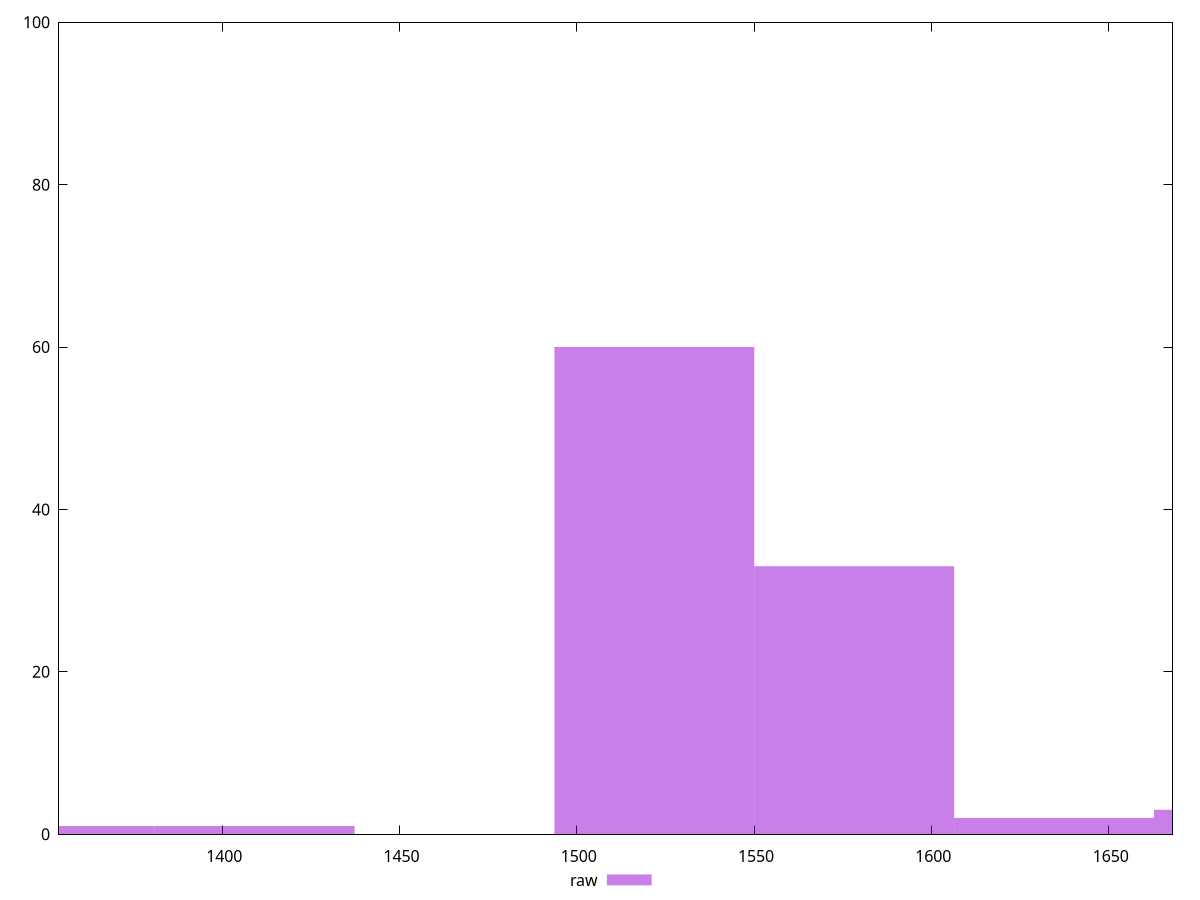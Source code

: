 reset

$raw <<EOF
1409.1487191172623 1
1521.8806166466434 60
1634.6125141760242 2
1690.9784629407147 3
1578.246565411334 33
1352.7827703525718 1
EOF

set key outside below
set boxwidth 56.36594876469049
set xrange [1354:1668]
set yrange [0:100]
set trange [0:100]
set style fill transparent solid 0.5 noborder
set terminal svg size 640, 490 enhanced background rgb 'white'
set output "report_00009_2021-02-08T22-37-41.559Z/render-blocking-resources/samples/pages+cached/raw/histogram.svg"

plot $raw title "raw" with boxes

reset
